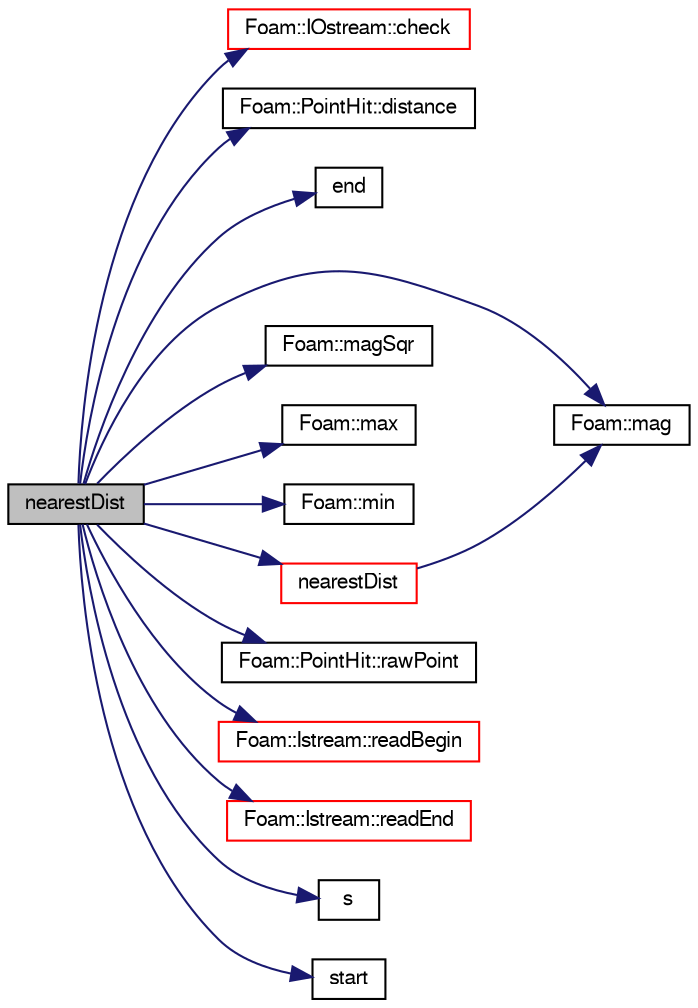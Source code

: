 digraph "nearestDist"
{
  bgcolor="transparent";
  edge [fontname="FreeSans",fontsize="10",labelfontname="FreeSans",labelfontsize="10"];
  node [fontname="FreeSans",fontsize="10",shape=record];
  rankdir="LR";
  Node87 [label="nearestDist",height=0.2,width=0.4,color="black", fillcolor="grey75", style="filled", fontcolor="black"];
  Node87 -> Node88 [color="midnightblue",fontsize="10",style="solid",fontname="FreeSans"];
  Node88 [label="Foam::IOstream::check",height=0.2,width=0.4,color="red",URL="$a26226.html#a367eb3425fc4e8270e2aa961df8ac8a5",tooltip="Check IOstream status for given operation. "];
  Node87 -> Node137 [color="midnightblue",fontsize="10",style="solid",fontname="FreeSans"];
  Node137 [label="Foam::PointHit::distance",height=0.2,width=0.4,color="black",URL="$a27558.html#a288a3ea8e3ee215a5e12afc1002ed4e6",tooltip="Return distance to hit. "];
  Node87 -> Node138 [color="midnightblue",fontsize="10",style="solid",fontname="FreeSans"];
  Node138 [label="end",height=0.2,width=0.4,color="black",URL="$a27550.html#a2c98aa18669f9e2463339c6c4254654d",tooltip="Return second vertex. "];
  Node87 -> Node139 [color="midnightblue",fontsize="10",style="solid",fontname="FreeSans"];
  Node139 [label="Foam::mag",height=0.2,width=0.4,color="black",URL="$a21124.html#a929da2a3fdcf3dacbbe0487d3a330dae"];
  Node87 -> Node140 [color="midnightblue",fontsize="10",style="solid",fontname="FreeSans"];
  Node140 [label="Foam::magSqr",height=0.2,width=0.4,color="black",URL="$a21124.html#ae6fff2c6981e6d9618aa5038e69def6e"];
  Node87 -> Node141 [color="midnightblue",fontsize="10",style="solid",fontname="FreeSans"];
  Node141 [label="Foam::max",height=0.2,width=0.4,color="black",URL="$a21124.html#ac993e906cf2774ae77e666bc24e81733"];
  Node87 -> Node142 [color="midnightblue",fontsize="10",style="solid",fontname="FreeSans"];
  Node142 [label="Foam::min",height=0.2,width=0.4,color="black",URL="$a21124.html#a253e112ad2d56d96230ff39ea7f442dc"];
  Node87 -> Node143 [color="midnightblue",fontsize="10",style="solid",fontname="FreeSans"];
  Node143 [label="nearestDist",height=0.2,width=0.4,color="red",URL="$a27550.html#a0ab00eab07060abff696ebe967f3fce0",tooltip="Return nearest distance to line from a given point. "];
  Node143 -> Node139 [color="midnightblue",fontsize="10",style="solid",fontname="FreeSans"];
  Node87 -> Node145 [color="midnightblue",fontsize="10",style="solid",fontname="FreeSans"];
  Node145 [label="Foam::PointHit::rawPoint",height=0.2,width=0.4,color="black",URL="$a27558.html#a479a270e3db1518fd61b8a756455786b",tooltip="Return point with no checking. "];
  Node87 -> Node146 [color="midnightblue",fontsize="10",style="solid",fontname="FreeSans"];
  Node146 [label="Foam::Istream::readBegin",height=0.2,width=0.4,color="red",URL="$a26234.html#a0f770b511770a752d65282976e8a8078"];
  Node87 -> Node151 [color="midnightblue",fontsize="10",style="solid",fontname="FreeSans"];
  Node151 [label="Foam::Istream::readEnd",height=0.2,width=0.4,color="red",URL="$a26234.html#a092d231ce97840ca80cad9b0e98acbb8"];
  Node87 -> Node152 [color="midnightblue",fontsize="10",style="solid",fontname="FreeSans"];
  Node152 [label="s",height=0.2,width=0.4,color="black",URL="$a18905.html#abb9c4233033fad2ad0206cd4adad3b9f"];
  Node87 -> Node153 [color="midnightblue",fontsize="10",style="solid",fontname="FreeSans"];
  Node153 [label="start",height=0.2,width=0.4,color="black",URL="$a27550.html#a049c862e6cf686ab64fd3e9cb34736e6",tooltip="Return first vertex. "];
}

